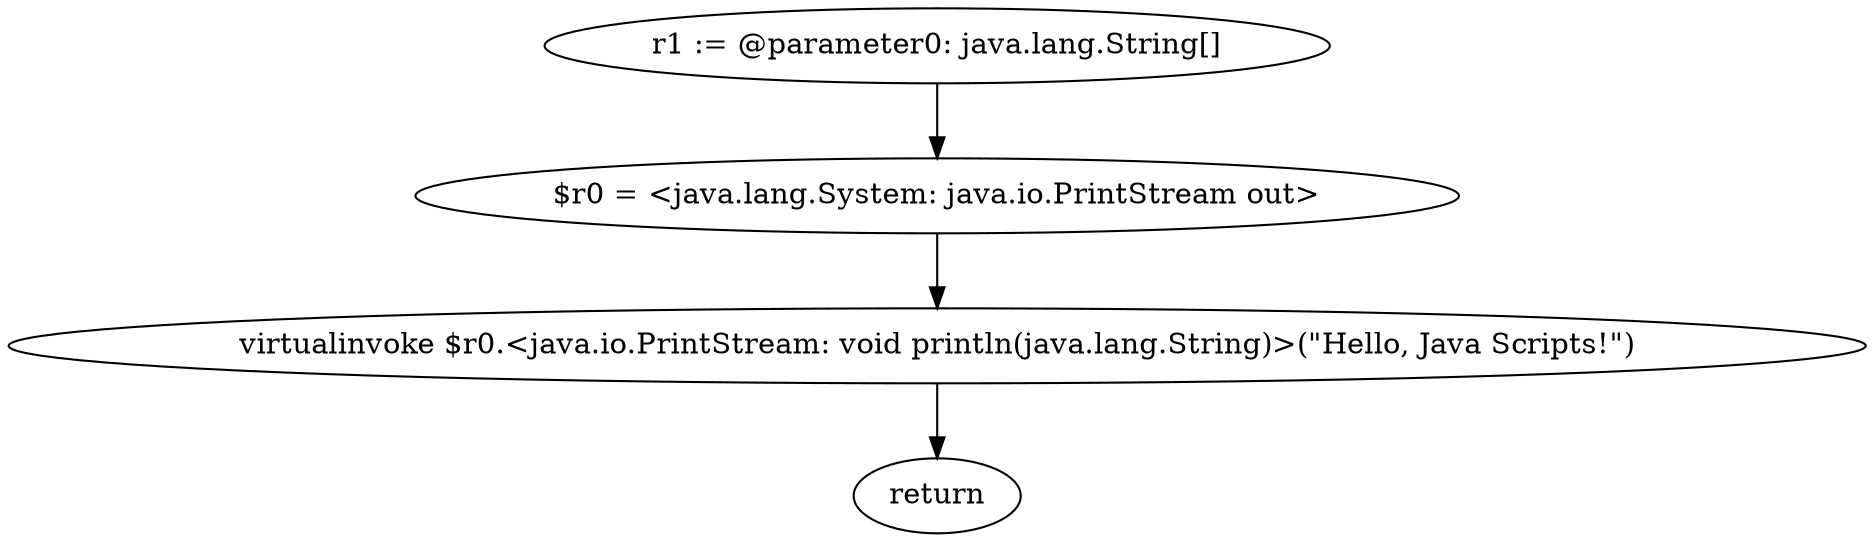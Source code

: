 digraph "unitGraph" {
    "r1 := @parameter0: java.lang.String[]"
    "$r0 = <java.lang.System: java.io.PrintStream out>"
    "virtualinvoke $r0.<java.io.PrintStream: void println(java.lang.String)>(\"Hello, Java Scripts!\")"
    "return"
    "r1 := @parameter0: java.lang.String[]"->"$r0 = <java.lang.System: java.io.PrintStream out>";
    "$r0 = <java.lang.System: java.io.PrintStream out>"->"virtualinvoke $r0.<java.io.PrintStream: void println(java.lang.String)>(\"Hello, Java Scripts!\")";
    "virtualinvoke $r0.<java.io.PrintStream: void println(java.lang.String)>(\"Hello, Java Scripts!\")"->"return";
}
